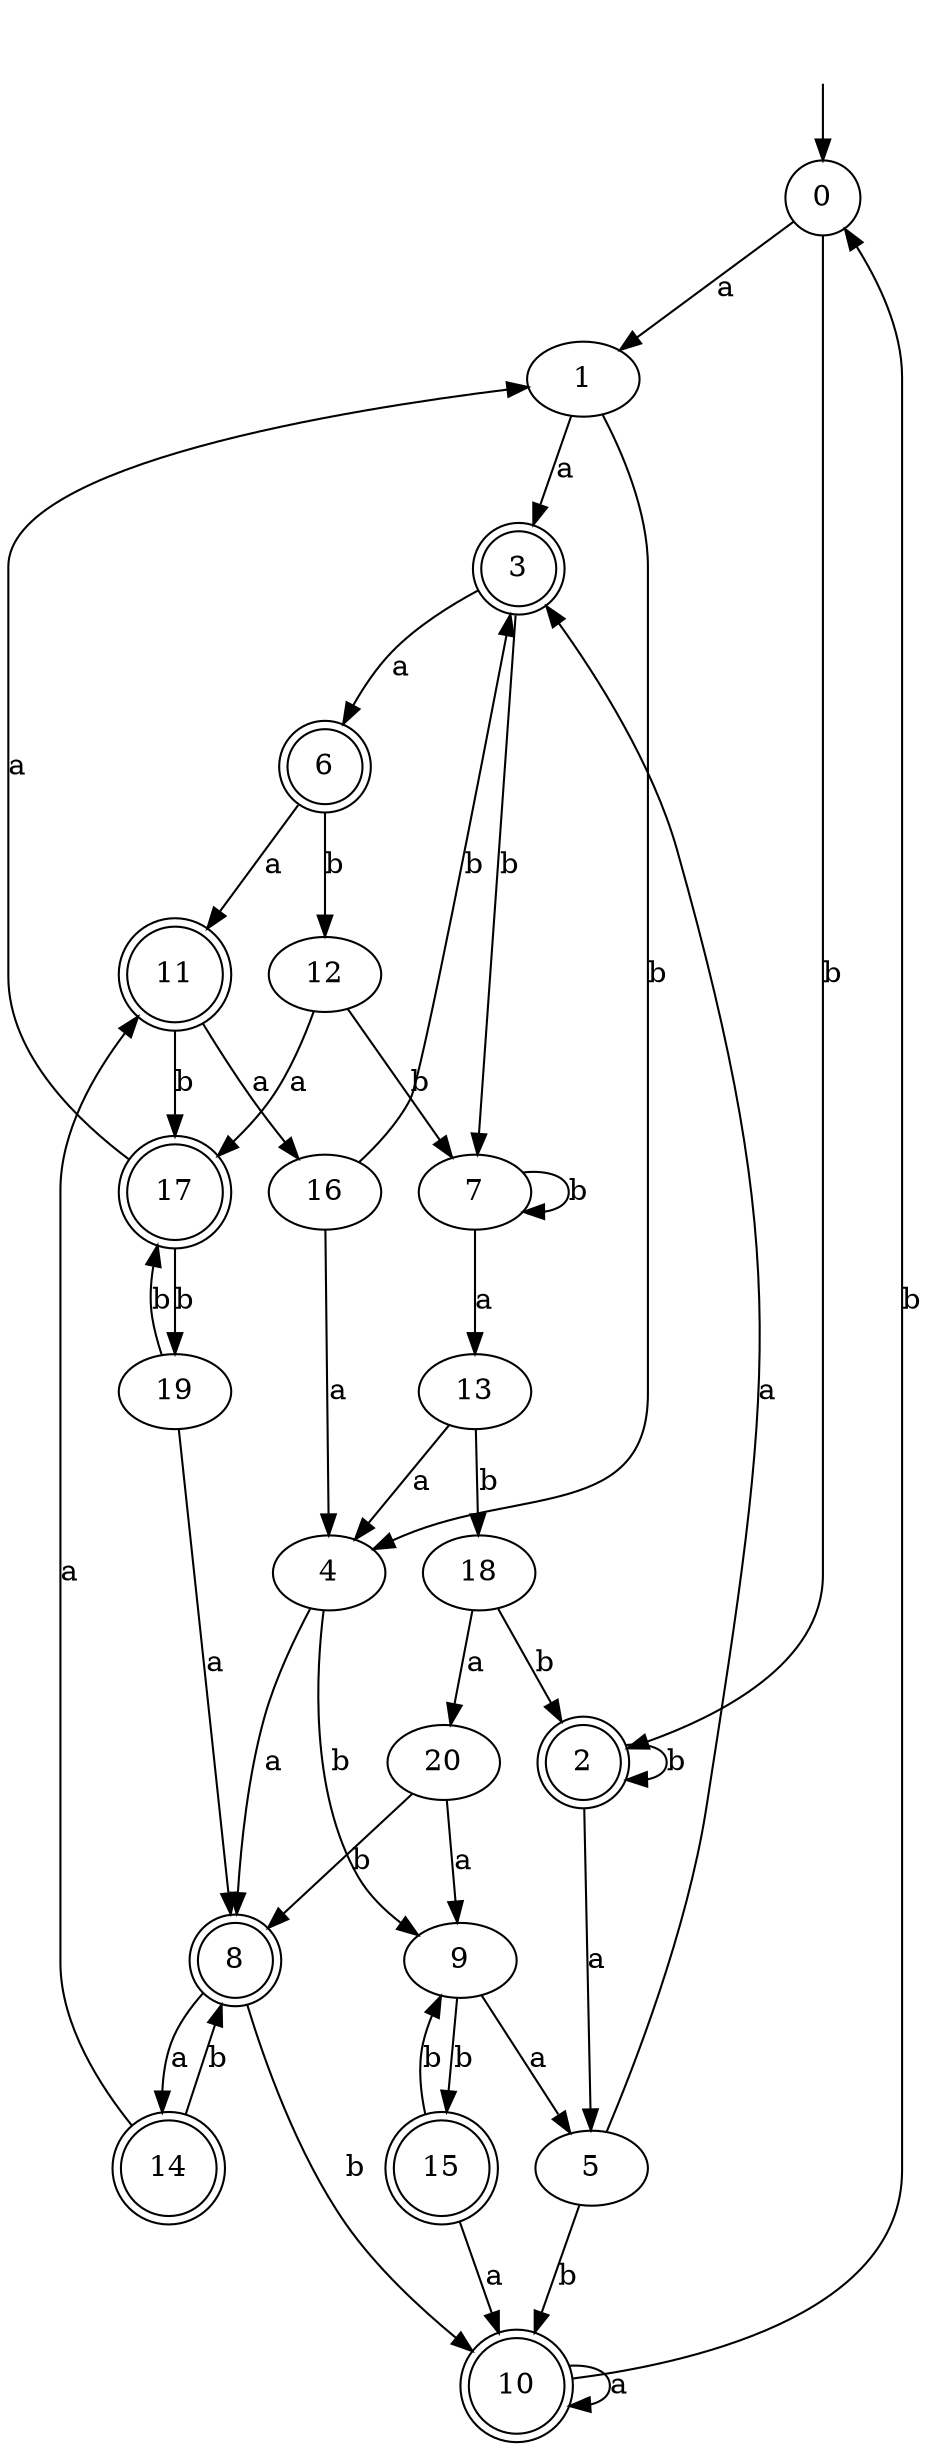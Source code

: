 digraph RandomDFA {
  __start0 [label="", shape=none];
  __start0 -> 0 [label=""];
  0 [shape=circle]
  0 -> 1 [label="a"]
  0 -> 2 [label="b"]
  1
  1 -> 3 [label="a"]
  1 -> 4 [label="b"]
  2 [shape=doublecircle]
  2 -> 5 [label="a"]
  2 -> 2 [label="b"]
  3 [shape=doublecircle]
  3 -> 6 [label="a"]
  3 -> 7 [label="b"]
  4
  4 -> 8 [label="a"]
  4 -> 9 [label="b"]
  5
  5 -> 3 [label="a"]
  5 -> 10 [label="b"]
  6 [shape=doublecircle]
  6 -> 11 [label="a"]
  6 -> 12 [label="b"]
  7
  7 -> 13 [label="a"]
  7 -> 7 [label="b"]
  8 [shape=doublecircle]
  8 -> 14 [label="a"]
  8 -> 10 [label="b"]
  9
  9 -> 5 [label="a"]
  9 -> 15 [label="b"]
  10 [shape=doublecircle]
  10 -> 10 [label="a"]
  10 -> 0 [label="b"]
  11 [shape=doublecircle]
  11 -> 16 [label="a"]
  11 -> 17 [label="b"]
  12
  12 -> 17 [label="a"]
  12 -> 7 [label="b"]
  13
  13 -> 4 [label="a"]
  13 -> 18 [label="b"]
  14 [shape=doublecircle]
  14 -> 11 [label="a"]
  14 -> 8 [label="b"]
  15 [shape=doublecircle]
  15 -> 10 [label="a"]
  15 -> 9 [label="b"]
  16
  16 -> 4 [label="a"]
  16 -> 3 [label="b"]
  17 [shape=doublecircle]
  17 -> 1 [label="a"]
  17 -> 19 [label="b"]
  18
  18 -> 20 [label="a"]
  18 -> 2 [label="b"]
  19
  19 -> 8 [label="a"]
  19 -> 17 [label="b"]
  20
  20 -> 9 [label="a"]
  20 -> 8 [label="b"]
}
